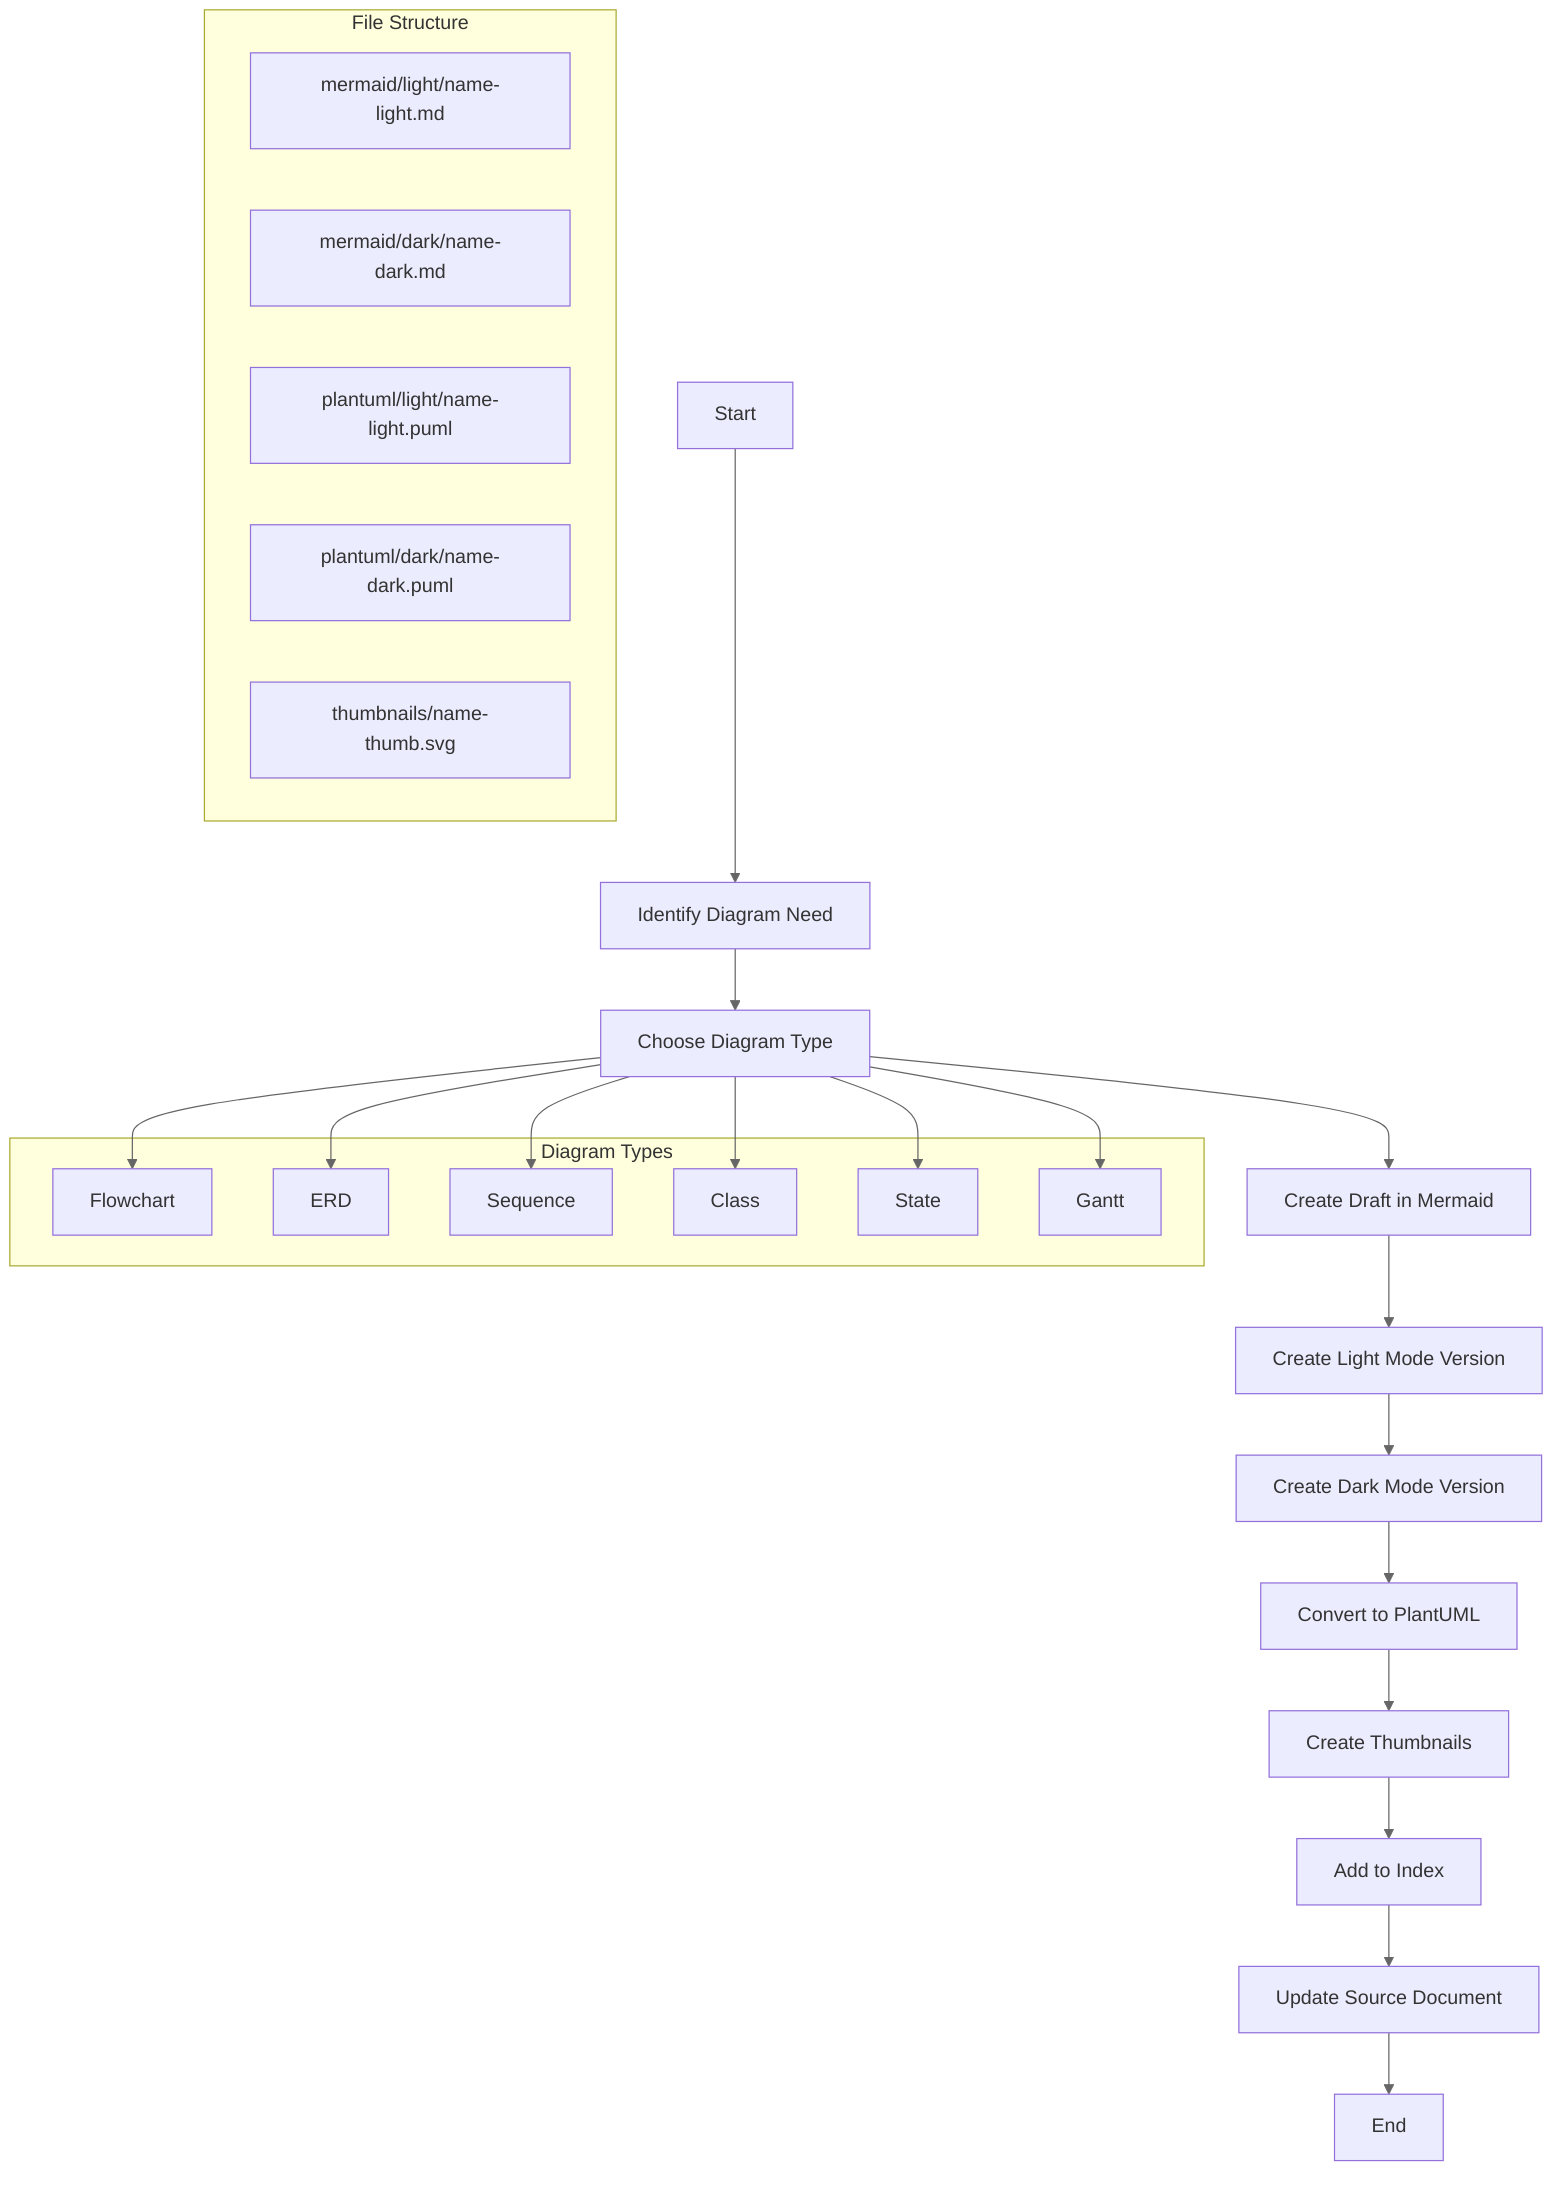 %%{init: {'theme': 'default', 'themeVariables': { 'primaryColor': '#f5f5f5', 'primaryTextColor': '#333333', 'primaryBorderColor': '#cccccc', 'lineColor': '#666666', 'secondaryColor': '#f0f0f0', 'tertiaryColor': '#ffffff' }}}%%
flowchart TD
    A[Start] --> B[Identify Diagram Need]
    B --> C[Choose Diagram Type]
    C --> D[Create Draft in Mermaid]
    D --> E[Create Light Mode Version]
    E --> F[Create Dark Mode Version]
    F --> G[Convert to PlantUML]
    G --> H[Create Thumbnails]
    H --> I[Add to Index]
    I --> J[Update Source Document]
    J --> K[End]
    
    subgraph "Diagram Types"
    C1[Flowchart]
    C2[ERD]
    C3[Sequence]
    C4[Class]
    C5[State]
    C6[Gantt]
    end
    
    C --> C1
    C --> C2
    C --> C3
    C --> C4
    C --> C5
    C --> C6
    
    subgraph "File Structure"
    F1[mermaid/light/name-light.md]
    F2[mermaid/dark/name-dark.md]
    F3[plantuml/light/name-light.puml]
    F4[plantuml/dark/name-dark.puml]
    F5[thumbnails/name-thumb.svg]
    end
